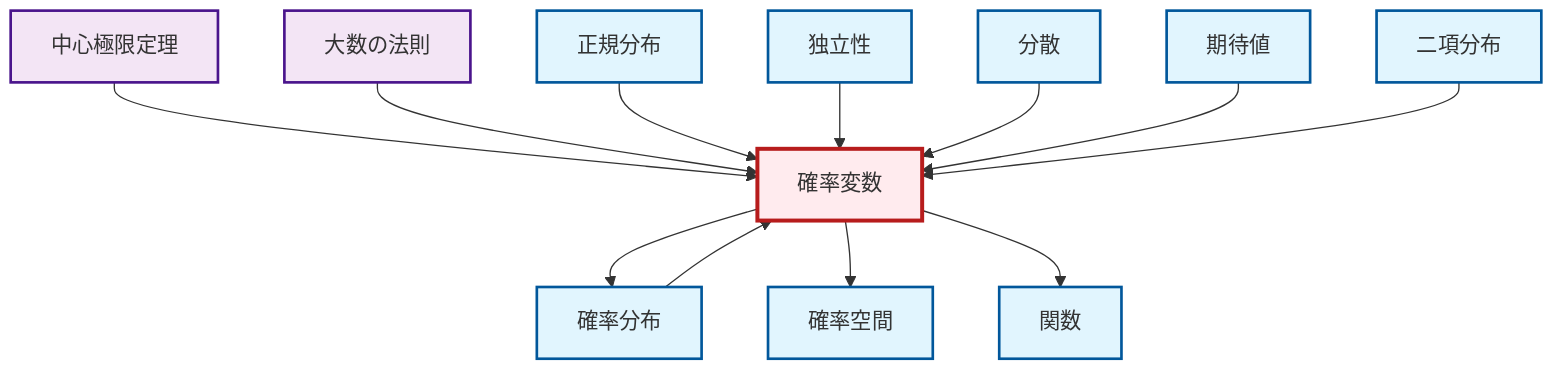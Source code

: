 graph TD
    classDef definition fill:#e1f5fe,stroke:#01579b,stroke-width:2px
    classDef theorem fill:#f3e5f5,stroke:#4a148c,stroke-width:2px
    classDef axiom fill:#fff3e0,stroke:#e65100,stroke-width:2px
    classDef example fill:#e8f5e9,stroke:#1b5e20,stroke-width:2px
    classDef current fill:#ffebee,stroke:#b71c1c,stroke-width:3px
    def-normal-distribution["正規分布"]:::definition
    def-random-variable["確率変数"]:::definition
    def-independence["独立性"]:::definition
    def-variance["分散"]:::definition
    def-function["関数"]:::definition
    def-expectation["期待値"]:::definition
    def-probability-space["確率空間"]:::definition
    def-probability-distribution["確率分布"]:::definition
    thm-central-limit["中心極限定理"]:::theorem
    def-binomial-distribution["二項分布"]:::definition
    thm-law-of-large-numbers["大数の法則"]:::theorem
    thm-central-limit --> def-random-variable
    thm-law-of-large-numbers --> def-random-variable
    def-normal-distribution --> def-random-variable
    def-random-variable --> def-probability-distribution
    def-random-variable --> def-probability-space
    def-random-variable --> def-function
    def-probability-distribution --> def-random-variable
    def-independence --> def-random-variable
    def-variance --> def-random-variable
    def-expectation --> def-random-variable
    def-binomial-distribution --> def-random-variable
    class def-random-variable current